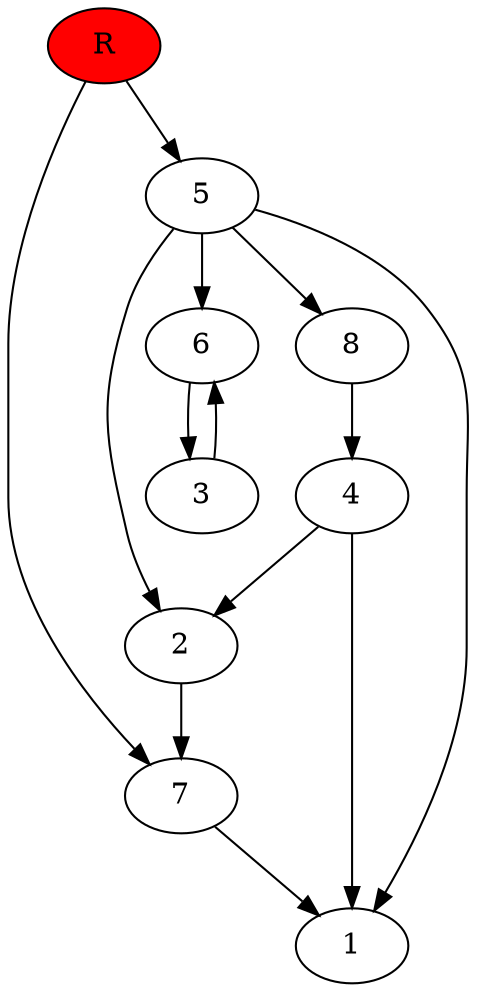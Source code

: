 digraph prb24299 {
	1
	2
	3
	4
	5
	6
	7
	8
	R [fillcolor="#ff0000" style=filled]
	2 -> 7
	3 -> 6
	4 -> 1
	4 -> 2
	5 -> 1
	5 -> 2
	5 -> 6
	5 -> 8
	6 -> 3
	7 -> 1
	8 -> 4
	R -> 5
	R -> 7
}
